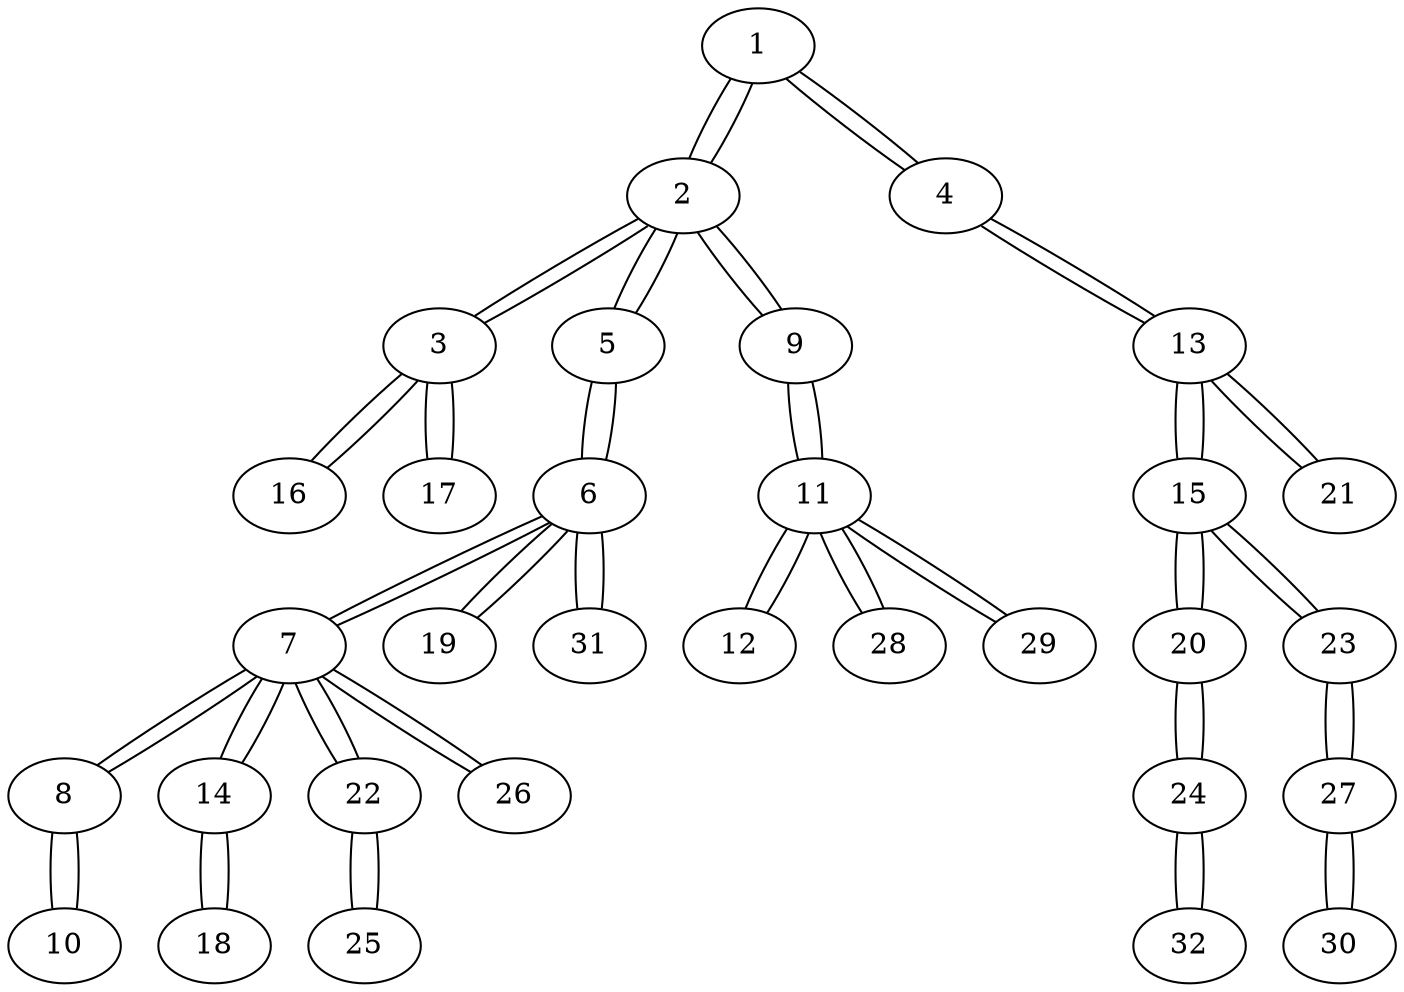 graph DLA {
    1 -- 2;
    1 -- 4;
    2 -- 1;
    2 -- 3;
    2 -- 5;
    2 -- 9;
    3 -- 2;
    3 -- 16;
    3 -- 17;
    4 -- 1;
    4 -- 13;
    5 -- 2;
    5 -- 6;
    6 -- 5;
    6 -- 7;
    6 -- 19;
    6 -- 31;
    7 -- 6;
    7 -- 8;
    7 -- 14;
    7 -- 22;
    7 -- 26;
    8 -- 7;
    8 -- 10;
    9 -- 2;
    9 -- 11;
    10 -- 8;
    11 -- 9;
    11 -- 12;
    11 -- 28;
    11 -- 29;
    12 -- 11;
    13 -- 4;
    13 -- 15;
    13 -- 21;
    14 -- 7;
    14 -- 18;
    15 -- 13;
    15 -- 20;
    15 -- 23;
    16 -- 3;
    17 -- 3;
    18 -- 14;
    19 -- 6;
    20 -- 15;
    20 -- 24;
    21 -- 13;
    22 -- 7;
    22 -- 25;
    23 -- 15;
    23 -- 27;
    24 -- 20;
    24 -- 32;
    25 -- 22;
    26 -- 7;
    27 -- 23;
    27 -- 30;
    28 -- 11;
    29 -- 11;
    30 -- 27;
    31 -- 6;
    32 -- 24;
}
